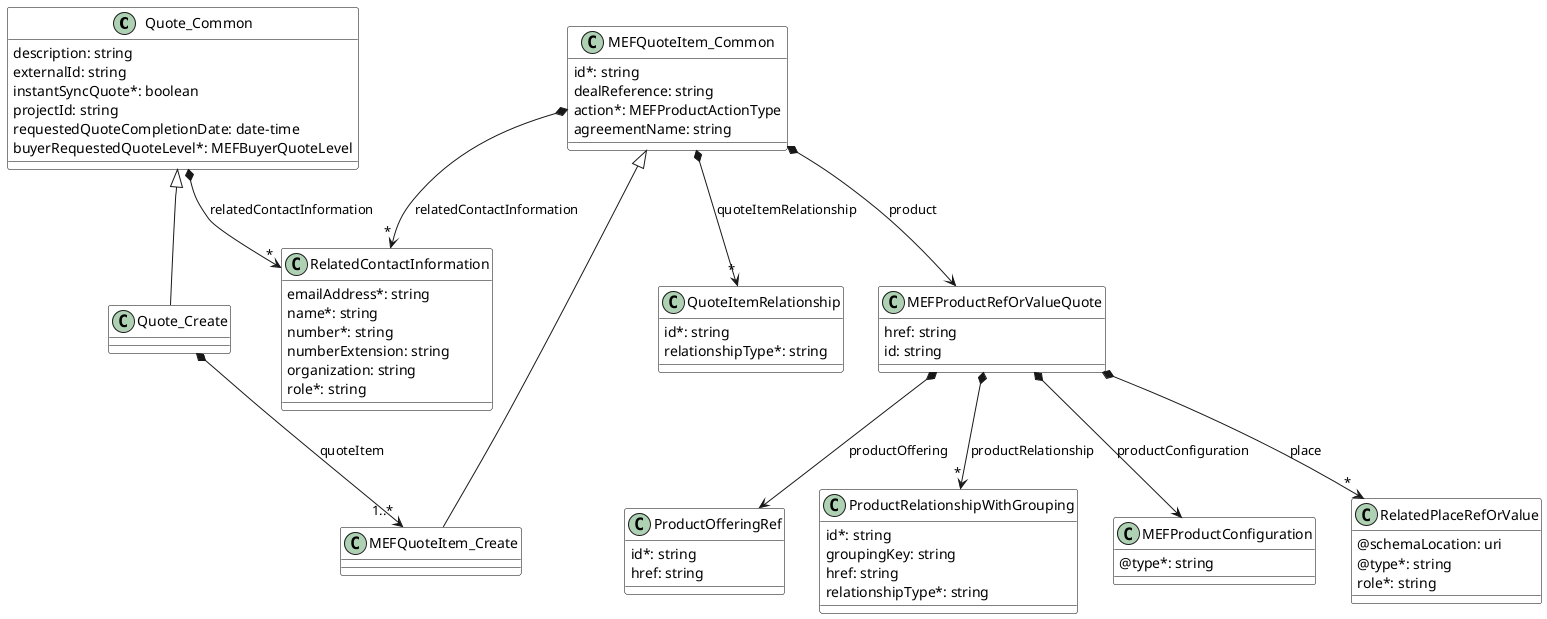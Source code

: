 @startuml
skinparam {
    ClassBackgroundColor White
    ClassBorderColor Black
}


class Quote_Common {

    description: string 
    externalId: string 
    instantSyncQuote*: boolean 
    projectId: string 
    requestedQuoteCompletionDate: date-time 
    buyerRequestedQuoteLevel*: MEFBuyerQuoteLevel 
}

Quote_Common *-->"*" RelatedContactInformation : relatedContactInformation



class MEFProductConfiguration {

    @type*: string 
}



class MEFProductRefOrValueQuote {

    href: string 
    id: string 
}

MEFProductRefOrValueQuote *-->"*" RelatedPlaceRefOrValue : place
MEFProductRefOrValueQuote *--> MEFProductConfiguration : productConfiguration
MEFProductRefOrValueQuote *--> ProductOfferingRef : productOffering
MEFProductRefOrValueQuote *-->"*" ProductRelationshipWithGrouping : productRelationship


class MEFQuoteItem_Create {

}
MEFQuoteItem_Common <|-- MEFQuoteItem_Create



class MEFQuoteItem_Common {

    id*: string 
    dealReference: string 
    action*: MEFProductActionType 
    agreementName: string 
}

MEFQuoteItem_Common *--> MEFProductRefOrValueQuote : product
MEFQuoteItem_Common *-->"*" QuoteItemRelationship : quoteItemRelationship
MEFQuoteItem_Common *-->"*" RelatedContactInformation : relatedContactInformation

class ProductOfferingRef {

    id*: string 
    href: string 
}



class ProductRelationshipWithGrouping {

    id*: string 
    groupingKey: string 
    href: string 
    relationshipType*: string 
}



' class Quote {

'     id*: string 
'     href: string 
'     effectiveQuoteCompletionDate: date-time 
'     expectedQuoteCompletionDate: date-time 
'     quoteDate: date-time 
'     quoteLevel: MEFSellerQuoteLevel 
'     state: MEFQuoteStateType 
' }
' Quote_Common <|-- Quote

' Quote *-->"1..*" QuoteItem : quoteItem


' class QuoteItem {

'     subjectToFeasibilityCheck: boolean 
'     state: MEFQuoteItemStateType 
' }
' MEFQuoteItem_Common <|-- QuoteItem


class QuoteItemRelationship {

    id*: string 
    relationshipType*: string 
}


class Quote_Create {

}
Quote_Common <|-- Quote_Create

Quote_Create *-->"1..*" MEFQuoteItem_Create : quoteItem


class RelatedContactInformation {

    emailAddress*: string 
    name*: string 
    number*: string 
    numberExtension: string 
    organization: string 
    role*: string 
}


class RelatedPlaceRefOrValue {

    @schemaLocation: uri 
    @type*: string 
    role*: string 
}


@enduml
